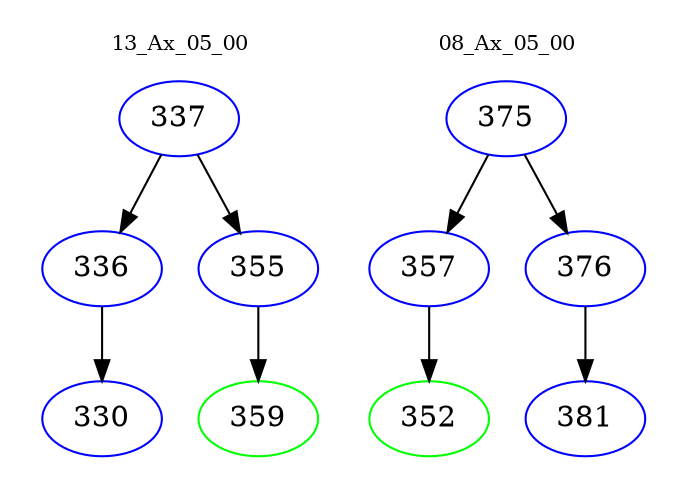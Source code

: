 digraph{
subgraph cluster_0 {
color = white
label = "13_Ax_05_00";
fontsize=10;
T0_337 [label="337", color="blue"]
T0_337 -> T0_336 [color="black"]
T0_336 [label="336", color="blue"]
T0_336 -> T0_330 [color="black"]
T0_330 [label="330", color="blue"]
T0_337 -> T0_355 [color="black"]
T0_355 [label="355", color="blue"]
T0_355 -> T0_359 [color="black"]
T0_359 [label="359", color="green"]
}
subgraph cluster_1 {
color = white
label = "08_Ax_05_00";
fontsize=10;
T1_375 [label="375", color="blue"]
T1_375 -> T1_357 [color="black"]
T1_357 [label="357", color="blue"]
T1_357 -> T1_352 [color="black"]
T1_352 [label="352", color="green"]
T1_375 -> T1_376 [color="black"]
T1_376 [label="376", color="blue"]
T1_376 -> T1_381 [color="black"]
T1_381 [label="381", color="blue"]
}
}
